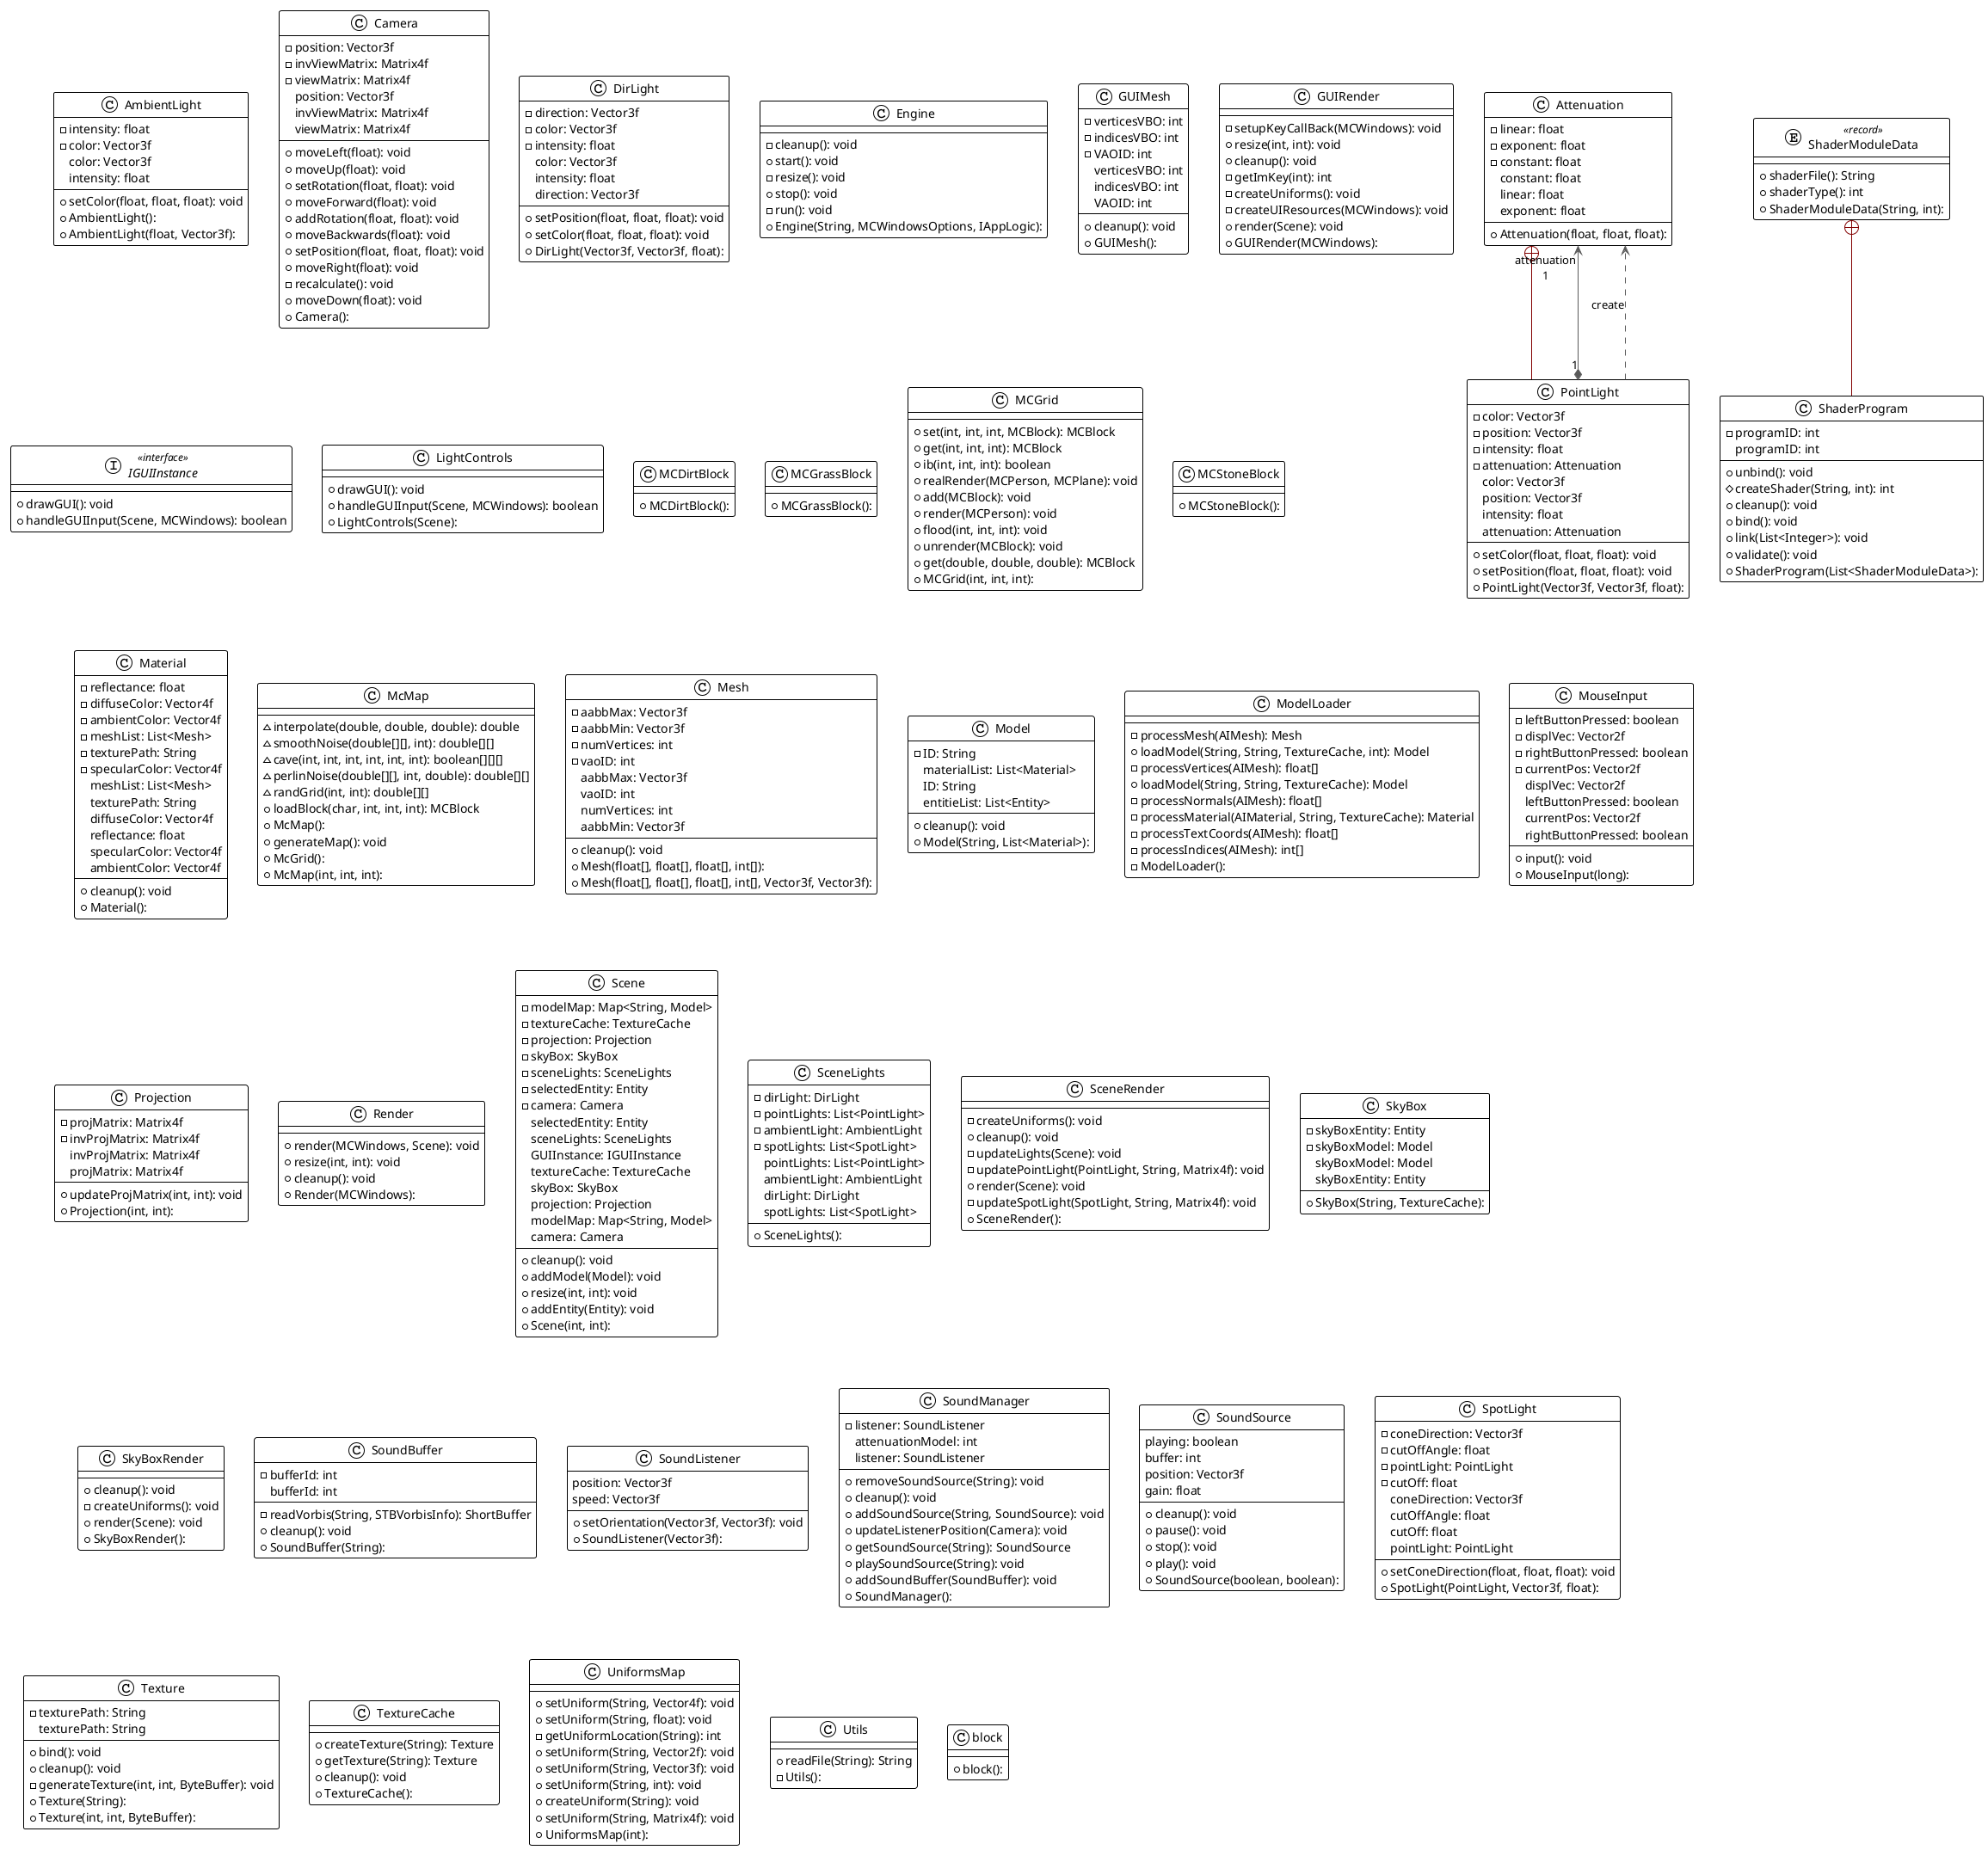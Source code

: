 @startuml

!theme plain
top to bottom direction
skinparam linetype ortho

class AmbientLight {
  - intensity: float
  - color: Vector3f
   color: Vector3f
   intensity: float
  + setColor(float, float, float): void
  + AmbientLight():
  + AmbientLight(float, Vector3f):
}
class Attenuation {
  - linear: float
  - exponent: float
  - constant: float
   constant: float
   linear: float
   exponent: float
  + Attenuation(float, float, float):
}
class Camera {
  - position: Vector3f
  - invViewMatrix: Matrix4f
  - viewMatrix: Matrix4f
   position: Vector3f
   invViewMatrix: Matrix4f
   viewMatrix: Matrix4f
  + moveLeft(float): void
  + moveUp(float): void
  + setRotation(float, float): void
  + moveForward(float): void
  + addRotation(float, float): void
  + moveBackwards(float): void
  + setPosition(float, float, float): void
  + moveRight(float): void
  - recalculate(): void
  + moveDown(float): void
  + Camera():
}
class DirLight {
  - direction: Vector3f
  - color: Vector3f
  - intensity: float
   color: Vector3f
   intensity: float
   direction: Vector3f
  + setPosition(float, float, float): void
  + setColor(float, float, float): void
  + DirLight(Vector3f, Vector3f, float):
}
class Engine {
  - cleanup(): void
  + start(): void
  - resize(): void
  + stop(): void
  - run(): void
  + Engine(String, MCWindowsOptions, IAppLogic):
}
class GUIMesh {
  - verticesVBO: int
  - indicesVBO: int
  - VAOID: int
   verticesVBO: int
   indicesVBO: int
   VAOID: int
  + cleanup(): void
  + GUIMesh():
}
class GUIRender {
  - setupKeyCallBack(MCWindows): void
  + resize(int, int): void
  + cleanup(): void
  - getImKey(int): int
  - createUniforms(): void
  - createUIResources(MCWindows): void
  + render(Scene): void
  + GUIRender(MCWindows):
}
interface IGUIInstance << interface >> {
  + drawGUI(): void
  + handleGUIInput(Scene, MCWindows): boolean
}
class LightControls {
  + drawGUI(): void
  + handleGUIInput(Scene, MCWindows): boolean
  + LightControls(Scene):
}
class MCDirtBlock {
  + MCDirtBlock():
}
class MCGrassBlock {
  + MCGrassBlock():
}
class MCGrid {
  + set(int, int, int, MCBlock): MCBlock
  + get(int, int, int): MCBlock
  + ib(int, int, int): boolean
  + realRender(MCPerson, MCPlane): void
  + add(MCBlock): void
  + render(MCPerson): void
  + flood(int, int, int): void
  + unrender(MCBlock): void
  + get(double, double, double): MCBlock
  + MCGrid(int, int, int):
}
class MCStoneBlock {
  + MCStoneBlock():
}
class Material {
  - reflectance: float
  - diffuseColor: Vector4f
  - ambientColor: Vector4f
  - meshList: List<Mesh>
  - texturePath: String
  - specularColor: Vector4f
   meshList: List<Mesh>
   texturePath: String
   diffuseColor: Vector4f
   reflectance: float
   specularColor: Vector4f
   ambientColor: Vector4f
  + cleanup(): void
  + Material():
}
class McMap {
  ~ interpolate(double, double, double): double
  ~ smoothNoise(double[][], int): double[][]
  ~ cave(int, int, int, int, int, int): boolean[][][]
  ~ perlinNoise(double[][], int, double): double[][]
  ~ randGrid(int, int): double[][]
  + loadBlock(char, int, int, int): MCBlock
  + McMap():
}
class McMap {
  + generateMap(): void
  + McGrid():
  + McMap(int, int, int):
}
class Mesh {
  - aabbMax: Vector3f
  - aabbMin: Vector3f
  - numVertices: int
  - vaoID: int
   aabbMax: Vector3f
   vaoID: int
   numVertices: int
   aabbMin: Vector3f
  + cleanup(): void
  + Mesh(float[], float[], float[], int[]):
  + Mesh(float[], float[], float[], int[], Vector3f, Vector3f):
}
class Model {
  - ID: String
   materialList: List<Material>
   ID: String
   entitieList: List<Entity>
  + cleanup(): void
  + Model(String, List<Material>):
}
class ModelLoader {
  - processMesh(AIMesh): Mesh
  + loadModel(String, String, TextureCache, int): Model
  - processVertices(AIMesh): float[]
  + loadModel(String, String, TextureCache): Model
  - processNormals(AIMesh): float[]
  - processMaterial(AIMaterial, String, TextureCache): Material
  - processTextCoords(AIMesh): float[]
  - processIndices(AIMesh): int[]
  - ModelLoader():
}
class MouseInput {
  - leftButtonPressed: boolean
  - displVec: Vector2f
  - rightButtonPressed: boolean
  - currentPos: Vector2f
   displVec: Vector2f
   leftButtonPressed: boolean
   currentPos: Vector2f
   rightButtonPressed: boolean
  + input(): void
  + MouseInput(long):
}
class PointLight {
  - color: Vector3f
  - position: Vector3f
  - intensity: float
  - attenuation: Attenuation
   color: Vector3f
   position: Vector3f
   intensity: float
   attenuation: Attenuation
  + setColor(float, float, float): void
  + setPosition(float, float, float): void
  + PointLight(Vector3f, Vector3f, float):
}
class Projection {
  - projMatrix: Matrix4f
  - invProjMatrix: Matrix4f
   invProjMatrix: Matrix4f
   projMatrix: Matrix4f
  + updateProjMatrix(int, int): void
  + Projection(int, int):
}
class Render {
  + render(MCWindows, Scene): void
  + resize(int, int): void
  + cleanup(): void
  + Render(MCWindows):
}
class Scene {
  - modelMap: Map<String, Model>
  - textureCache: TextureCache
  - projection: Projection
  - skyBox: SkyBox
  - sceneLights: SceneLights
  - selectedEntity: Entity
  - camera: Camera
   selectedEntity: Entity
   sceneLights: SceneLights
   GUIInstance: IGUIInstance
   textureCache: TextureCache
   skyBox: SkyBox
   projection: Projection
   modelMap: Map<String, Model>
   camera: Camera
  + cleanup(): void
  + addModel(Model): void
  + resize(int, int): void
  + addEntity(Entity): void
  + Scene(int, int):
}
class SceneLights {
  - dirLight: DirLight
  - pointLights: List<PointLight>
  - ambientLight: AmbientLight
  - spotLights: List<SpotLight>
   pointLights: List<PointLight>
   ambientLight: AmbientLight
   dirLight: DirLight
   spotLights: List<SpotLight>
  + SceneLights():
}
class SceneRender {
  - createUniforms(): void
  + cleanup(): void
  - updateLights(Scene): void
  - updatePointLight(PointLight, String, Matrix4f): void
  + render(Scene): void
  - updateSpotLight(SpotLight, String, Matrix4f): void
  + SceneRender():
}
entity ShaderModuleData << record >> {
  + shaderFile(): String
  + shaderType(): int
  + ShaderModuleData(String, int):
}
class ShaderProgram {
  - programID: int
   programID: int
  + unbind(): void
  # createShader(String, int): int
  + cleanup(): void
  + bind(): void
  + link(List<Integer>): void
  + validate(): void
  + ShaderProgram(List<ShaderModuleData>):
}
class SkyBox {
  - skyBoxEntity: Entity
  - skyBoxModel: Model
   skyBoxModel: Model
   skyBoxEntity: Entity
  + SkyBox(String, TextureCache):
}
class SkyBoxRender {
  + cleanup(): void
  - createUniforms(): void
  + render(Scene): void
  + SkyBoxRender():
}
class SoundBuffer {
  - bufferId: int
   bufferId: int
  - readVorbis(String, STBVorbisInfo): ShortBuffer
  + cleanup(): void
  + SoundBuffer(String):
}
class SoundListener {
   position: Vector3f
   speed: Vector3f
  + setOrientation(Vector3f, Vector3f): void
  + SoundListener(Vector3f):
}
class SoundManager {
  - listener: SoundListener
   attenuationModel: int
   listener: SoundListener
  + removeSoundSource(String): void
  + cleanup(): void
  + addSoundSource(String, SoundSource): void
  + updateListenerPosition(Camera): void
  + getSoundSource(String): SoundSource
  + playSoundSource(String): void
  + addSoundBuffer(SoundBuffer): void
  + SoundManager():
}
class SoundSource {
   playing: boolean
   buffer: int
   position: Vector3f
   gain: float
  + cleanup(): void
  + pause(): void
  + stop(): void
  + play(): void
  + SoundSource(boolean, boolean):
}
class SpotLight {
  - coneDirection: Vector3f
  - cutOffAngle: float
  - pointLight: PointLight
  - cutOff: float
   coneDirection: Vector3f
   cutOffAngle: float
   cutOff: float
   pointLight: PointLight
  + setConeDirection(float, float, float): void
  + SpotLight(PointLight, Vector3f, float):
}
class Texture {
  - texturePath: String
   texturePath: String
  + bind(): void
  + cleanup(): void
  - generateTexture(int, int, ByteBuffer): void
  + Texture(String):
  + Texture(int, int, ByteBuffer):
}
class TextureCache {
  + createTexture(String): Texture
  + getTexture(String): Texture
  + cleanup(): void
  + TextureCache():
}
class UniformsMap {
  + setUniform(String, Vector4f): void
  + setUniform(String, float): void
  - getUniformLocation(String): int
  + setUniform(String, Vector2f): void
  + setUniform(String, Vector3f): void
  + setUniform(String, int): void
  + createUniform(String): void
  + setUniform(String, Matrix4f): void
  + UniformsMap(int):
}
class Utils {
  + readFile(String): String
  - Utils():
}
class block {
  + block():
}

Attenuation       +-[#820000,plain]-  PointLight
PointLight       "1" *-[#595959,plain]-> "attenuation\n1" Attenuation
PointLight        -[#595959,dashed]->  Attenuation      : "«create»"
ShaderModuleData  +-[#820000,plain]-  ShaderProgram
@enduml

